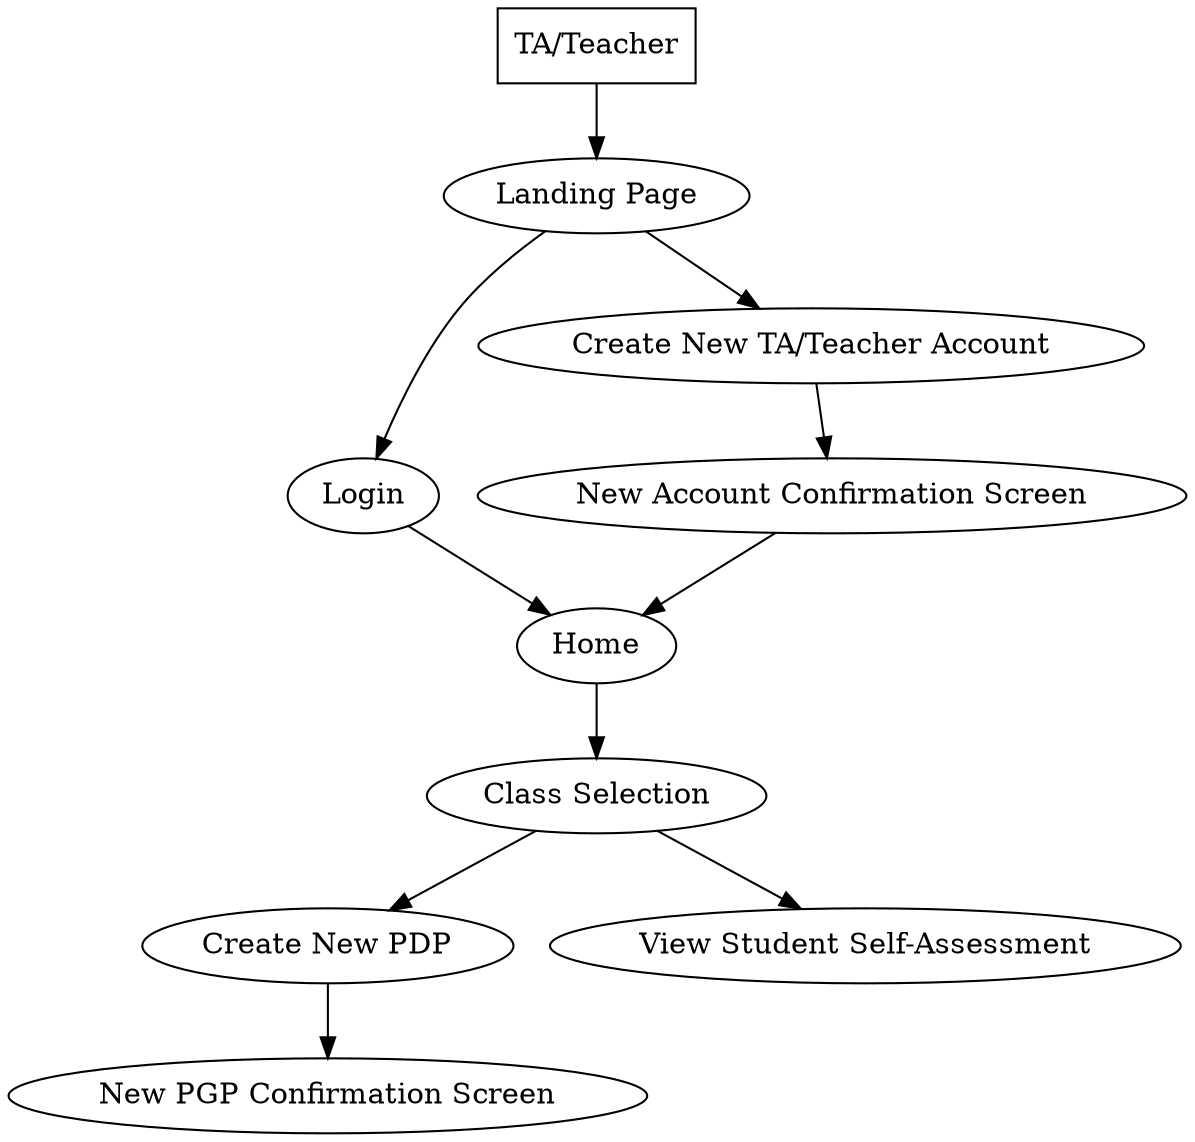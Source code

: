digraph TA_User_Flow{
    a [label="TA/Teacher", shape=box];
    b [label="Landing Page"];
    c [label="Login"];
    d [label="Create New TA/Teacher Account"];
    e [label="New Account Confirmation Screen"];
    f [label="Home"];
    g [label="Class Selection"]
    h [label="Create New PDP"];
    i [label="View Student Self-Assessment"];
    j [label="New PGP Confirmation Screen"];

    a -> b -> c -> f -> g  -> h -> j;
    b -> d -> e -> f;
    g -> i;
  }
